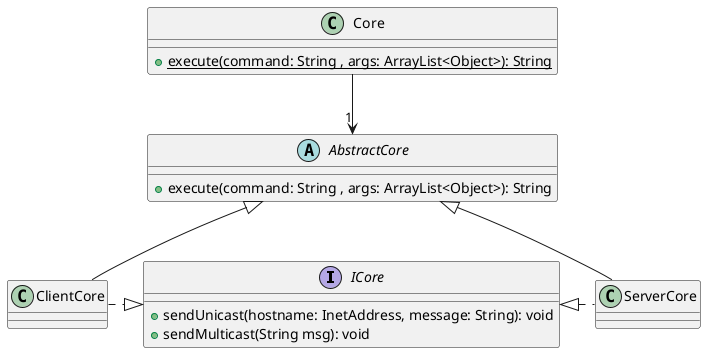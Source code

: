 @startuml

interface ICore {
    + sendUnicast(hostname: InetAddress, message: String): void
    + sendMulticast(String msg): void
}

class Core {
    + {static} execute(command: String , args: ArrayList<Object>): String
}

abstract AbstractCore {
    + execute(command: String , args: ArrayList<Object>): String
}

class ClientCore
class ServerCore

AbstractCore <|-- ClientCore
AbstractCore <|-- ServerCore

ClientCore .|> ICore
ICore <|. ServerCore

Core --> "1" AbstractCore


@enduml
